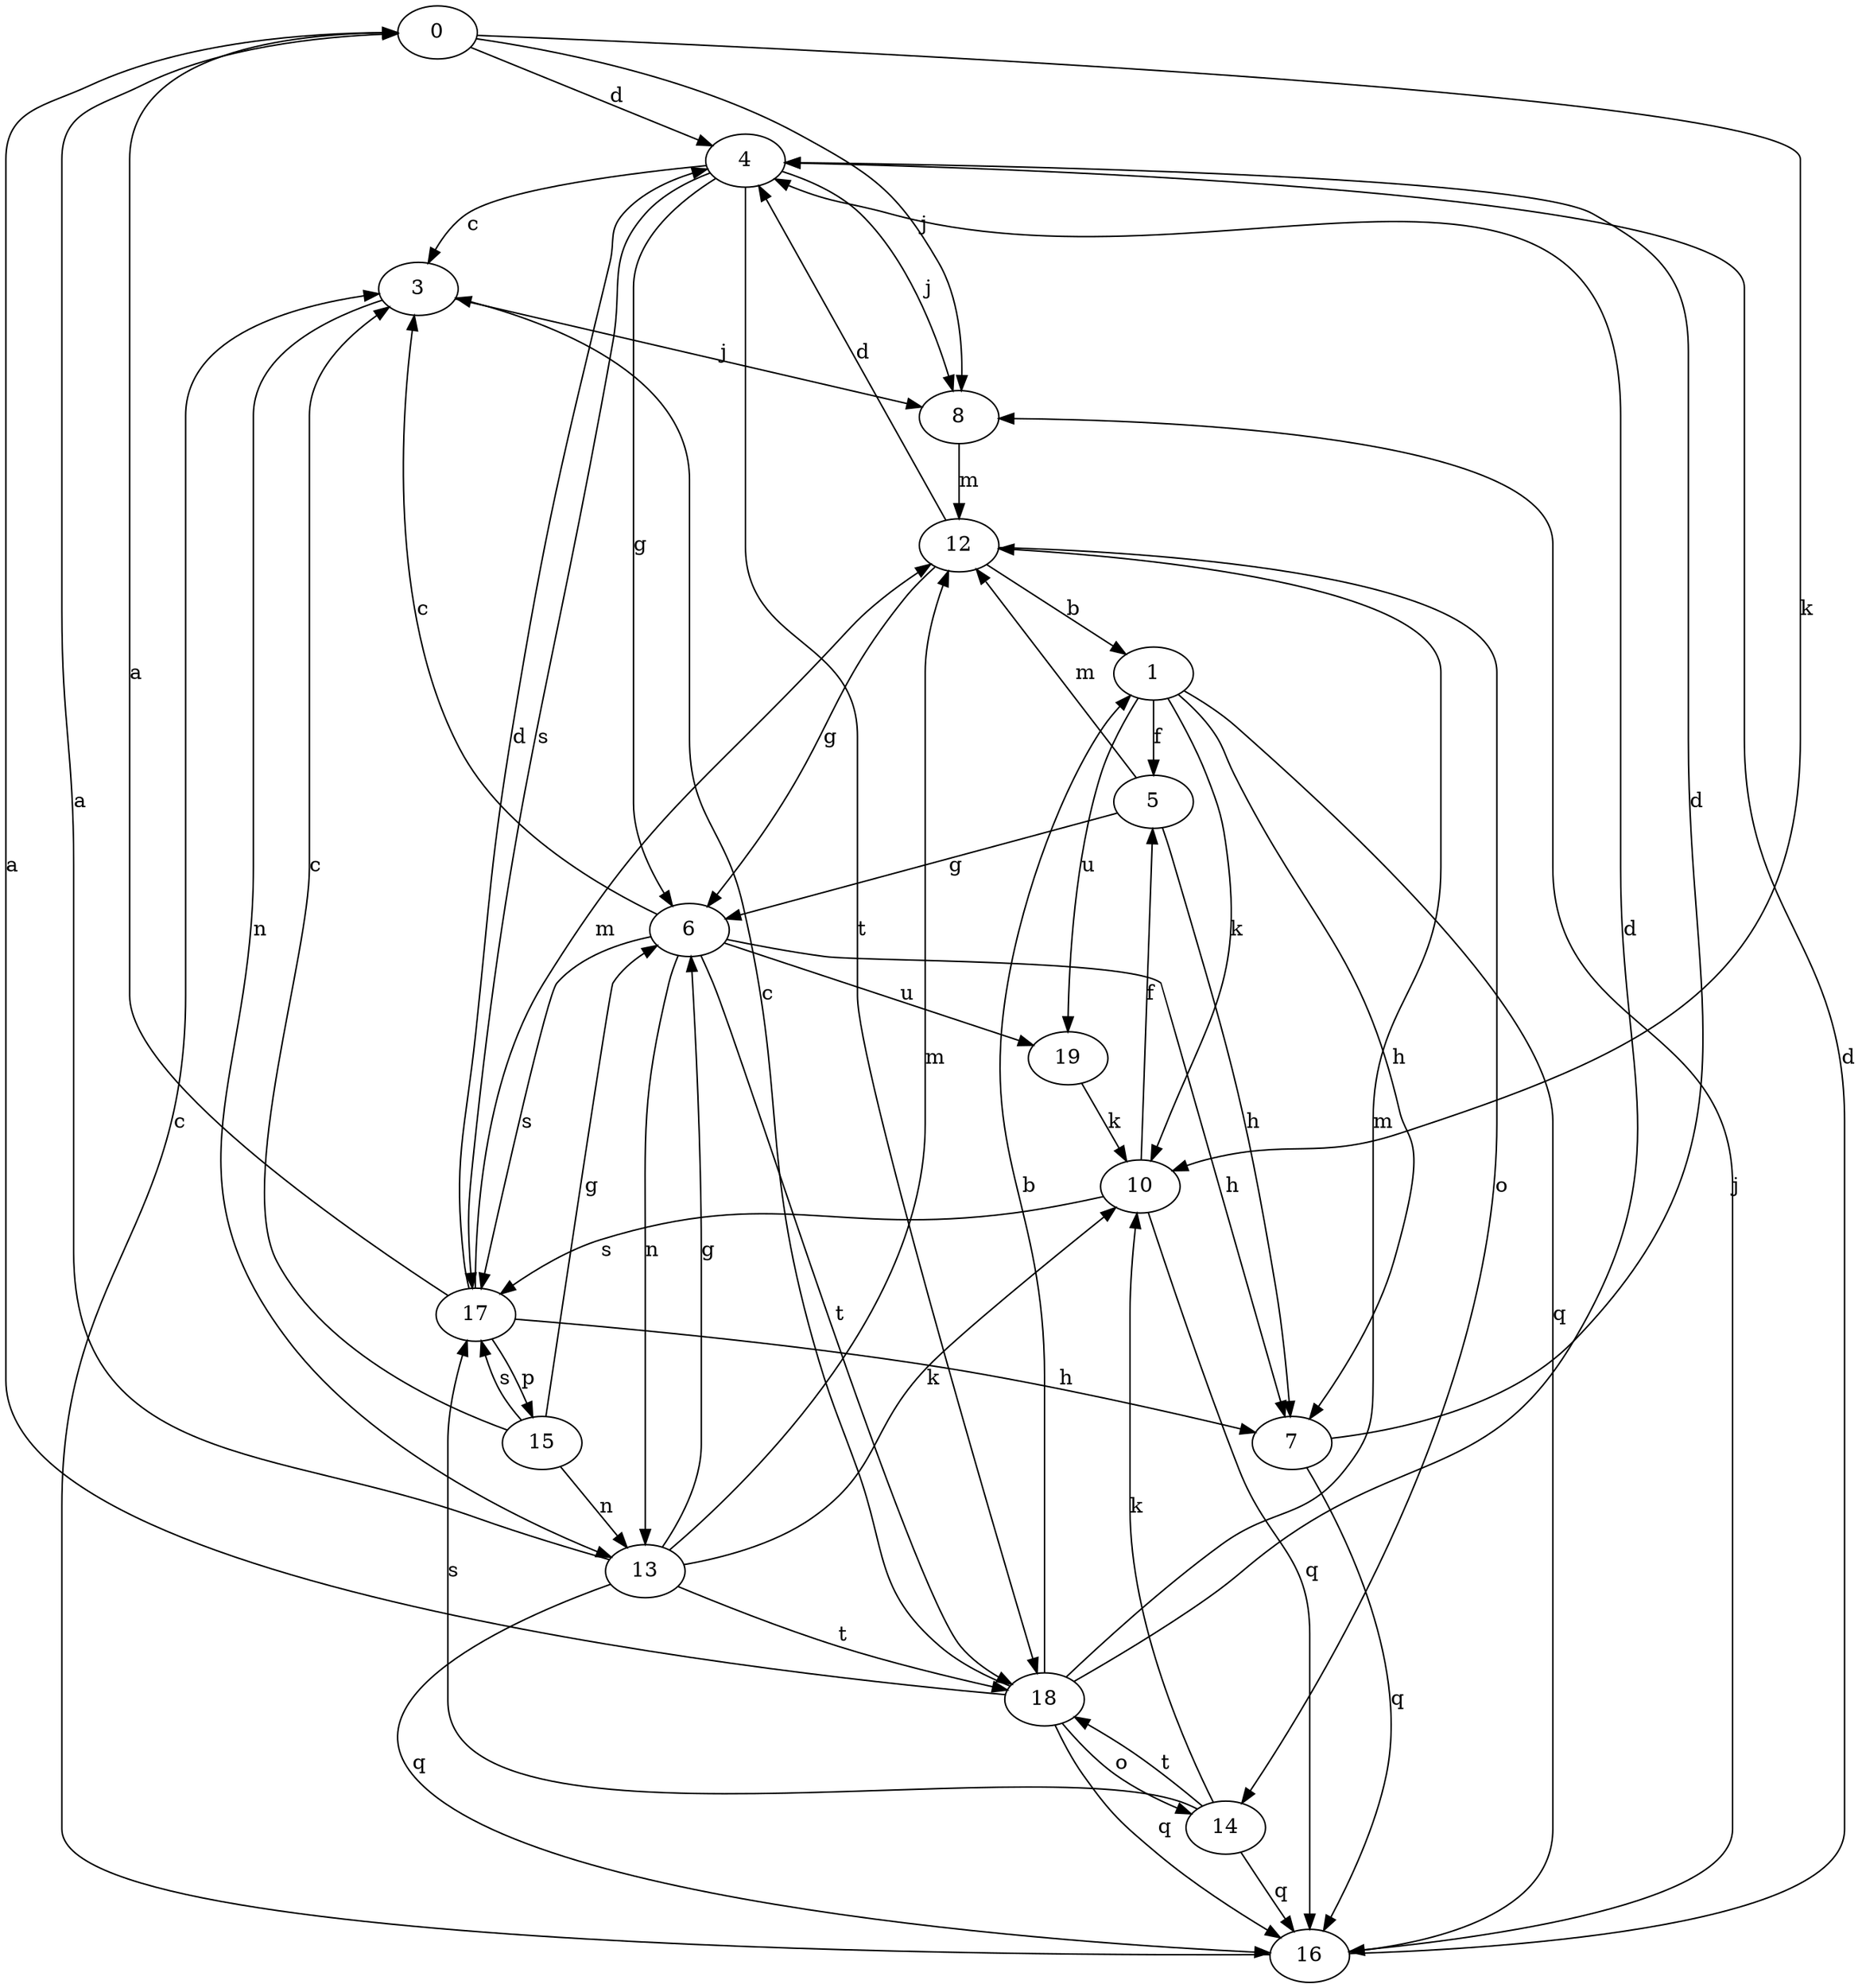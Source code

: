 strict digraph  {
0;
1;
3;
4;
5;
6;
7;
8;
10;
12;
13;
14;
15;
16;
17;
18;
19;
0 -> 4  [label=d];
0 -> 8  [label=j];
0 -> 10  [label=k];
1 -> 5  [label=f];
1 -> 7  [label=h];
1 -> 10  [label=k];
1 -> 16  [label=q];
1 -> 19  [label=u];
3 -> 8  [label=j];
3 -> 13  [label=n];
4 -> 3  [label=c];
4 -> 6  [label=g];
4 -> 8  [label=j];
4 -> 17  [label=s];
4 -> 18  [label=t];
5 -> 6  [label=g];
5 -> 7  [label=h];
5 -> 12  [label=m];
6 -> 3  [label=c];
6 -> 7  [label=h];
6 -> 13  [label=n];
6 -> 17  [label=s];
6 -> 18  [label=t];
6 -> 19  [label=u];
7 -> 4  [label=d];
7 -> 16  [label=q];
8 -> 12  [label=m];
10 -> 5  [label=f];
10 -> 16  [label=q];
10 -> 17  [label=s];
12 -> 1  [label=b];
12 -> 4  [label=d];
12 -> 6  [label=g];
12 -> 14  [label=o];
13 -> 0  [label=a];
13 -> 6  [label=g];
13 -> 10  [label=k];
13 -> 12  [label=m];
13 -> 16  [label=q];
13 -> 18  [label=t];
14 -> 10  [label=k];
14 -> 16  [label=q];
14 -> 17  [label=s];
14 -> 18  [label=t];
15 -> 3  [label=c];
15 -> 6  [label=g];
15 -> 13  [label=n];
15 -> 17  [label=s];
16 -> 3  [label=c];
16 -> 4  [label=d];
16 -> 8  [label=j];
17 -> 0  [label=a];
17 -> 4  [label=d];
17 -> 7  [label=h];
17 -> 12  [label=m];
17 -> 15  [label=p];
18 -> 0  [label=a];
18 -> 1  [label=b];
18 -> 3  [label=c];
18 -> 4  [label=d];
18 -> 12  [label=m];
18 -> 14  [label=o];
18 -> 16  [label=q];
19 -> 10  [label=k];
}
